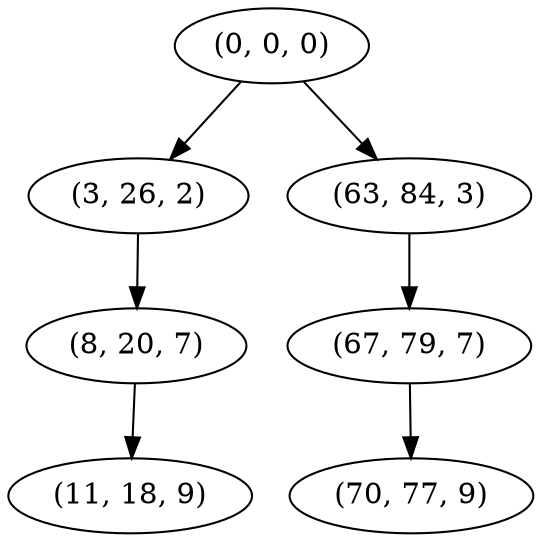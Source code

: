 digraph tree {
    "(0, 0, 0)";
    "(3, 26, 2)";
    "(8, 20, 7)";
    "(11, 18, 9)";
    "(63, 84, 3)";
    "(67, 79, 7)";
    "(70, 77, 9)";
    "(0, 0, 0)" -> "(3, 26, 2)";
    "(0, 0, 0)" -> "(63, 84, 3)";
    "(3, 26, 2)" -> "(8, 20, 7)";
    "(8, 20, 7)" -> "(11, 18, 9)";
    "(63, 84, 3)" -> "(67, 79, 7)";
    "(67, 79, 7)" -> "(70, 77, 9)";
}
